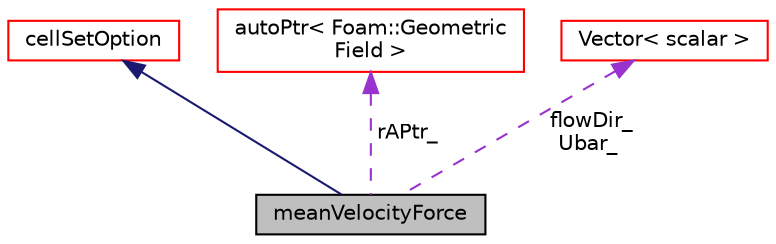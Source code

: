 digraph "meanVelocityForce"
{
  bgcolor="transparent";
  edge [fontname="Helvetica",fontsize="10",labelfontname="Helvetica",labelfontsize="10"];
  node [fontname="Helvetica",fontsize="10",shape=record];
  Node1 [label="meanVelocityForce",height=0.2,width=0.4,color="black", fillcolor="grey75", style="filled", fontcolor="black"];
  Node2 -> Node1 [dir="back",color="midnightblue",fontsize="10",style="solid",fontname="Helvetica"];
  Node2 [label="cellSetOption",height=0.2,width=0.4,color="red",URL="$a00224.html",tooltip="Cell-set options abtract base class. Provides a base set of controls, e.g.: "];
  Node3 -> Node1 [dir="back",color="darkorchid3",fontsize="10",style="dashed",label=" rAPtr_" ,fontname="Helvetica"];
  Node3 [label="autoPtr\< Foam::Geometric\lField \>",height=0.2,width=0.4,color="red",URL="$a00085.html"];
  Node4 -> Node1 [dir="back",color="darkorchid3",fontsize="10",style="dashed",label=" flowDir_\nUbar_" ,fontname="Helvetica"];
  Node4 [label="Vector\< scalar \>",height=0.2,width=0.4,color="red",URL="$a02887.html"];
}
